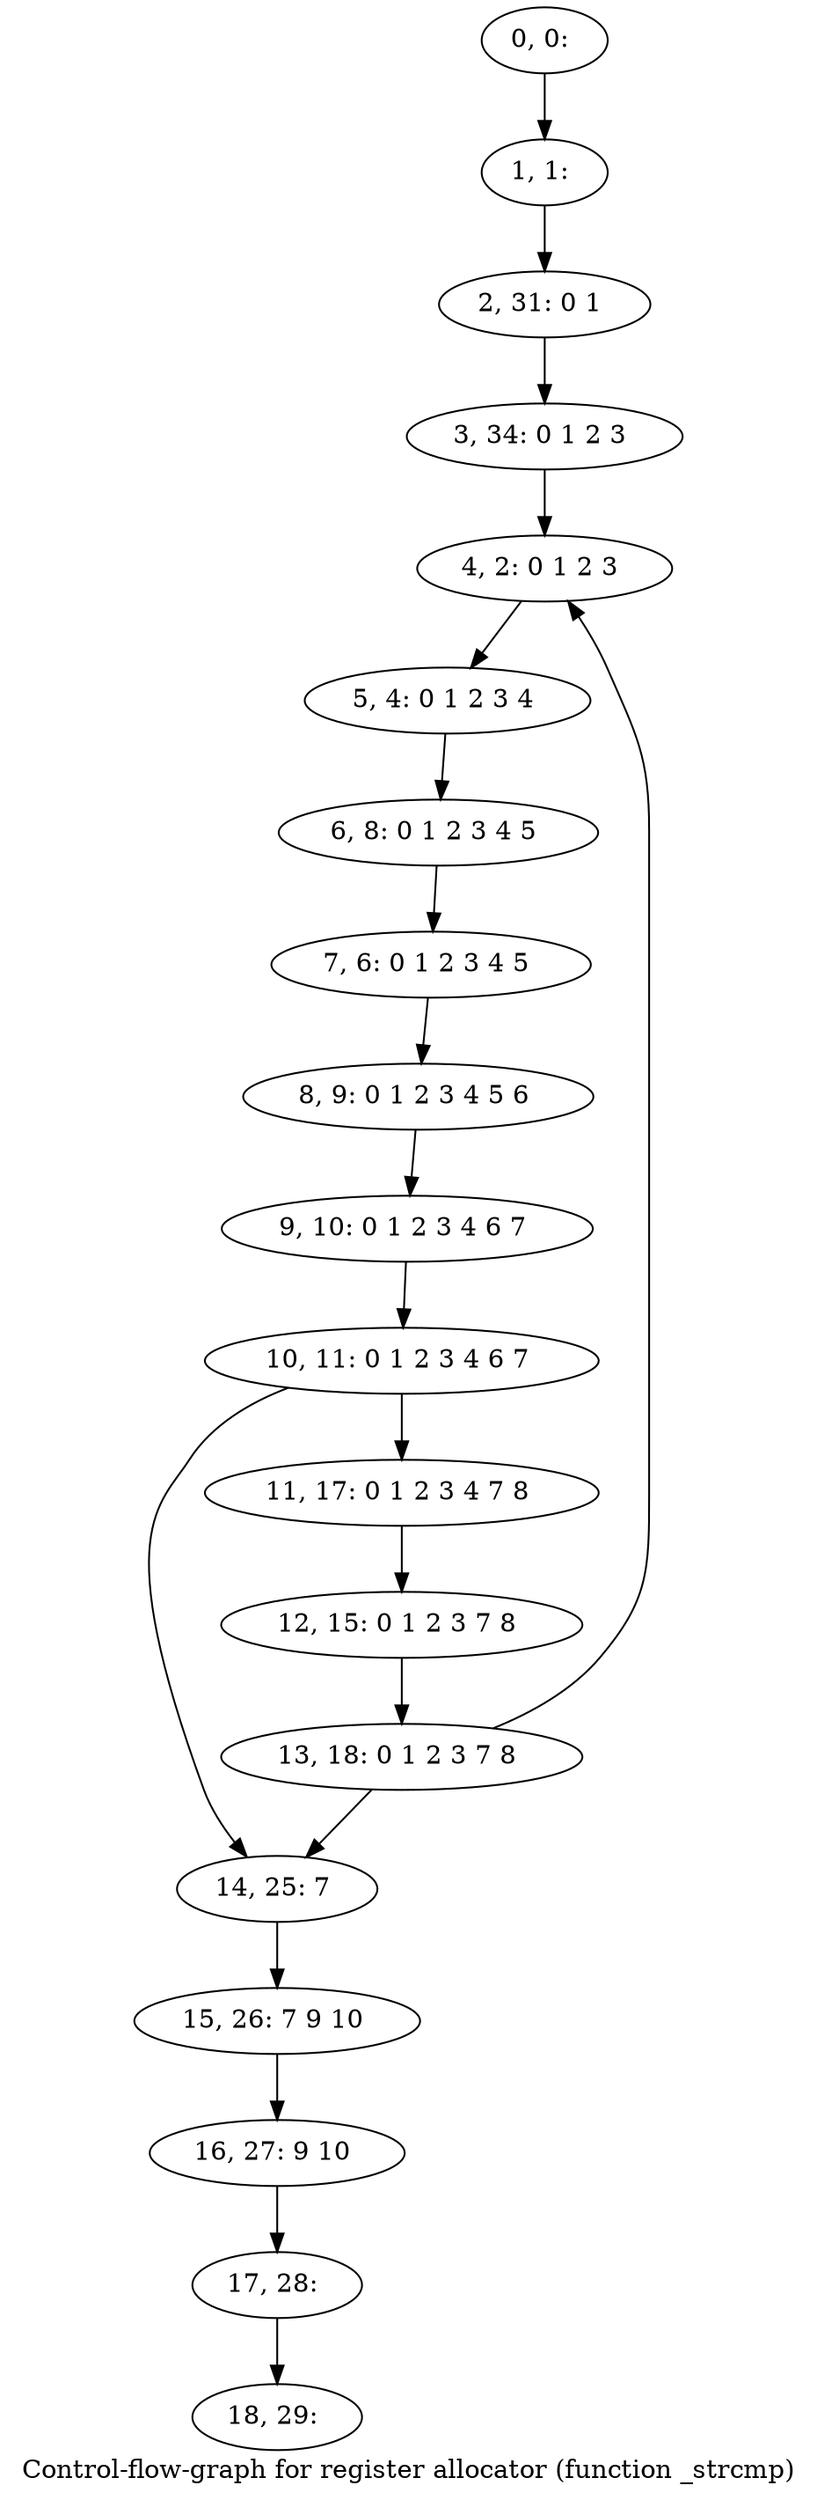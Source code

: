 digraph G {
graph [label="Control-flow-graph for register allocator (function _strcmp)"]
0[label="0, 0: "];
1[label="1, 1: "];
2[label="2, 31: 0 1 "];
3[label="3, 34: 0 1 2 3 "];
4[label="4, 2: 0 1 2 3 "];
5[label="5, 4: 0 1 2 3 4 "];
6[label="6, 8: 0 1 2 3 4 5 "];
7[label="7, 6: 0 1 2 3 4 5 "];
8[label="8, 9: 0 1 2 3 4 5 6 "];
9[label="9, 10: 0 1 2 3 4 6 7 "];
10[label="10, 11: 0 1 2 3 4 6 7 "];
11[label="11, 17: 0 1 2 3 4 7 8 "];
12[label="12, 15: 0 1 2 3 7 8 "];
13[label="13, 18: 0 1 2 3 7 8 "];
14[label="14, 25: 7 "];
15[label="15, 26: 7 9 10 "];
16[label="16, 27: 9 10 "];
17[label="17, 28: "];
18[label="18, 29: "];
0->1 ;
1->2 ;
2->3 ;
3->4 ;
4->5 ;
5->6 ;
6->7 ;
7->8 ;
8->9 ;
9->10 ;
10->11 ;
10->14 ;
11->12 ;
12->13 ;
13->14 ;
13->4 ;
14->15 ;
15->16 ;
16->17 ;
17->18 ;
}
